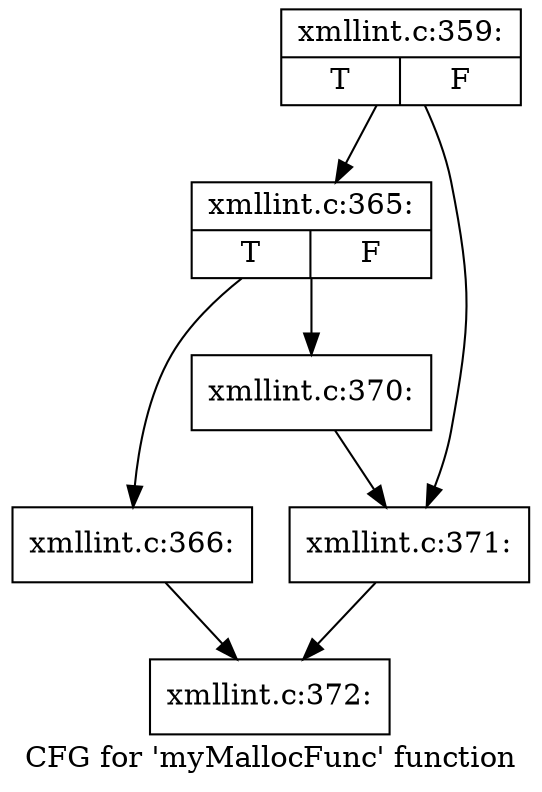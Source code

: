 digraph "CFG for 'myMallocFunc' function" {
	label="CFG for 'myMallocFunc' function";

	Node0x4a21490 [shape=record,label="{xmllint.c:359:|{<s0>T|<s1>F}}"];
	Node0x4a21490 -> Node0x4a23110;
	Node0x4a21490 -> Node0x4a23440;
	Node0x4a23110 [shape=record,label="{xmllint.c:365:|{<s0>T|<s1>F}}"];
	Node0x4a23110 -> Node0x4a236e0;
	Node0x4a23110 -> Node0x4a23730;
	Node0x4a236e0 [shape=record,label="{xmllint.c:366:}"];
	Node0x4a236e0 -> Node0x4a20a00;
	Node0x4a23730 [shape=record,label="{xmllint.c:370:}"];
	Node0x4a23730 -> Node0x4a23440;
	Node0x4a23440 [shape=record,label="{xmllint.c:371:}"];
	Node0x4a23440 -> Node0x4a20a00;
	Node0x4a20a00 [shape=record,label="{xmllint.c:372:}"];
}
